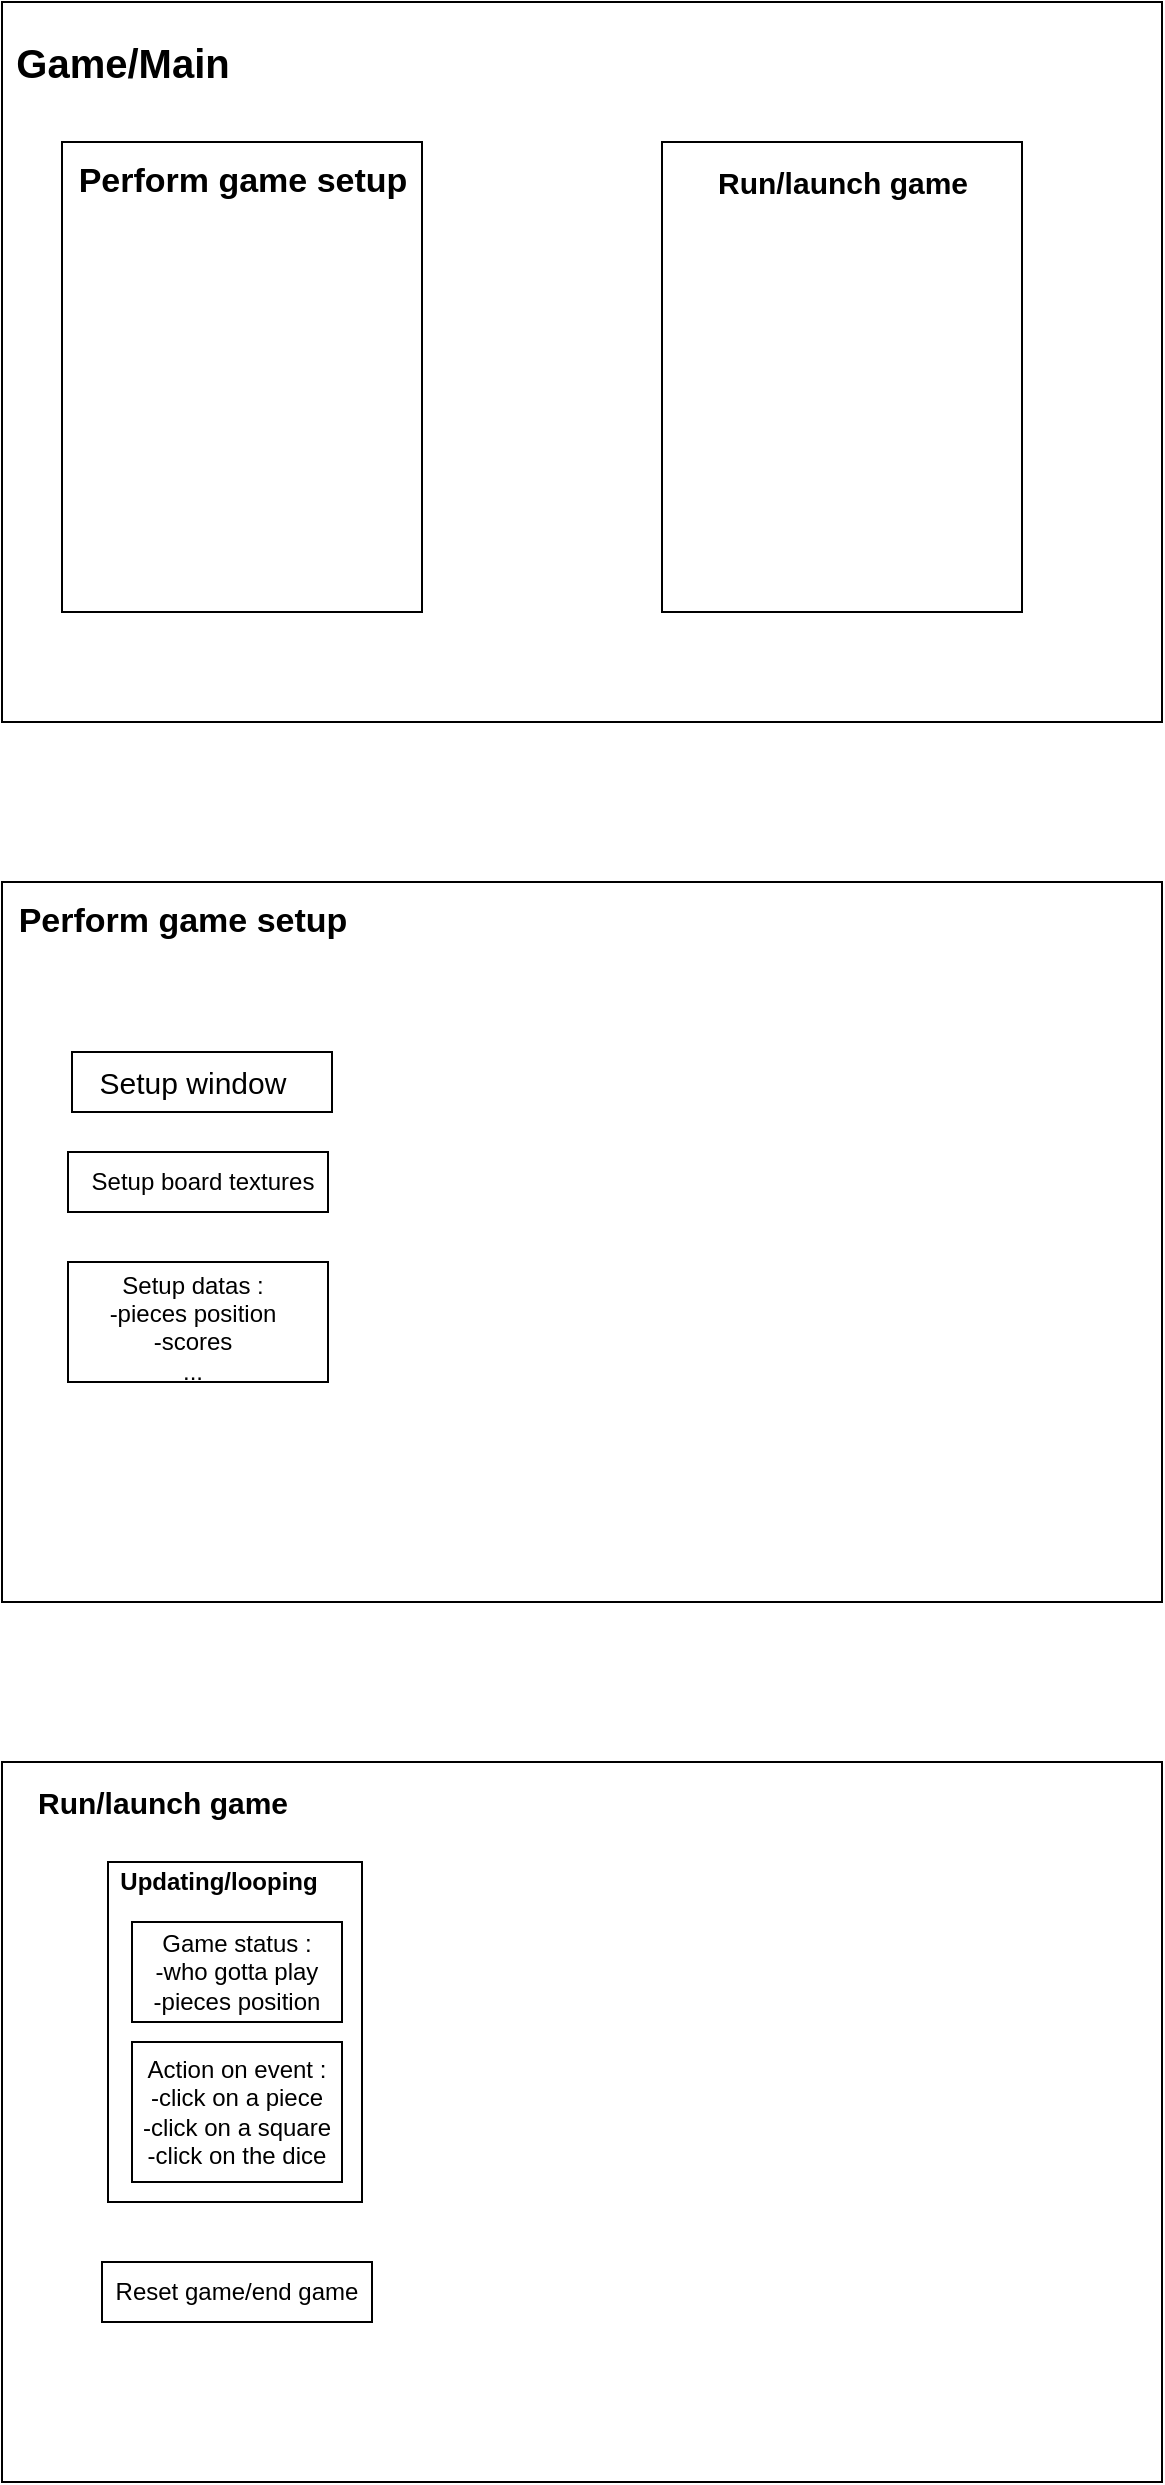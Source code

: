 <mxfile version="14.5.3" type="github">
  <diagram id="2fA6o0RHU7N9C4x3E4le" name="Page-1">
    <mxGraphModel dx="813" dy="415" grid="1" gridSize="10" guides="1" tooltips="1" connect="1" arrows="1" fold="1" page="1" pageScale="1" pageWidth="850" pageHeight="1100" math="0" shadow="0">
      <root>
        <mxCell id="0" />
        <mxCell id="1" parent="0" />
        <mxCell id="H_mQaB0gBT5OgJ4qcJw0-1" value="" style="rounded=0;whiteSpace=wrap;html=1;" parent="1" vertex="1">
          <mxGeometry x="170" y="100" width="580" height="360" as="geometry" />
        </mxCell>
        <mxCell id="H_mQaB0gBT5OgJ4qcJw0-2" value="&lt;font style=&quot;font-size: 20px&quot;&gt;&lt;b&gt;&lt;font style=&quot;font-size: 20px&quot;&gt;Game/Main&lt;/font&gt;&lt;/b&gt;&lt;/font&gt;" style="text;html=1;resizable=0;autosize=1;align=center;verticalAlign=middle;points=[];fillColor=none;strokeColor=none;rounded=0;" parent="1" vertex="1">
          <mxGeometry x="170" y="120" width="120" height="20" as="geometry" />
        </mxCell>
        <mxCell id="H_mQaB0gBT5OgJ4qcJw0-3" value="" style="rounded=0;whiteSpace=wrap;html=1;" parent="1" vertex="1">
          <mxGeometry x="200" y="170" width="180" height="235" as="geometry" />
        </mxCell>
        <mxCell id="H_mQaB0gBT5OgJ4qcJw0-4" value="&lt;font style=&quot;font-size: 17px&quot;&gt;&lt;b&gt;&lt;font style=&quot;font-size: 17px&quot;&gt;Perform game setup&lt;/font&gt;&lt;/b&gt;&lt;/font&gt;" style="text;html=1;resizable=0;autosize=1;align=center;verticalAlign=middle;points=[];fillColor=none;strokeColor=none;rounded=0;" parent="1" vertex="1">
          <mxGeometry x="200" y="180" width="180" height="20" as="geometry" />
        </mxCell>
        <mxCell id="H_mQaB0gBT5OgJ4qcJw0-5" value="" style="rounded=0;whiteSpace=wrap;html=1;" parent="1" vertex="1">
          <mxGeometry x="500" y="170" width="180" height="235" as="geometry" />
        </mxCell>
        <mxCell id="H_mQaB0gBT5OgJ4qcJw0-6" value="&lt;b&gt;&lt;font style=&quot;font-size: 15px&quot;&gt;Run/launch game&lt;/font&gt;&lt;/b&gt;" style="text;html=1;resizable=0;autosize=1;align=center;verticalAlign=middle;points=[];fillColor=none;strokeColor=none;rounded=0;" parent="1" vertex="1">
          <mxGeometry x="520" y="180" width="140" height="20" as="geometry" />
        </mxCell>
        <mxCell id="H_mQaB0gBT5OgJ4qcJw0-8" value="" style="rounded=0;whiteSpace=wrap;html=1;" parent="1" vertex="1">
          <mxGeometry x="170" y="540" width="580" height="360" as="geometry" />
        </mxCell>
        <mxCell id="H_mQaB0gBT5OgJ4qcJw0-9" value="&lt;font style=&quot;font-size: 17px&quot;&gt;&lt;b&gt;&lt;font style=&quot;font-size: 17px&quot;&gt;Perform game setup&lt;/font&gt;&lt;/b&gt;&lt;/font&gt;" style="text;html=1;resizable=0;autosize=1;align=center;verticalAlign=middle;points=[];fillColor=none;strokeColor=none;rounded=0;" parent="1" vertex="1">
          <mxGeometry x="170" y="550" width="180" height="20" as="geometry" />
        </mxCell>
        <mxCell id="H_mQaB0gBT5OgJ4qcJw0-10" value="" style="rounded=0;whiteSpace=wrap;html=1;" parent="1" vertex="1">
          <mxGeometry x="170" y="980" width="580" height="360" as="geometry" />
        </mxCell>
        <mxCell id="H_mQaB0gBT5OgJ4qcJw0-11" value="&lt;b&gt;&lt;font style=&quot;font-size: 15px&quot;&gt;Run/launch game&lt;/font&gt;&lt;/b&gt;" style="text;html=1;resizable=0;autosize=1;align=center;verticalAlign=middle;points=[];fillColor=none;strokeColor=none;rounded=0;" parent="1" vertex="1">
          <mxGeometry x="180" y="990" width="140" height="20" as="geometry" />
        </mxCell>
        <mxCell id="H_mQaB0gBT5OgJ4qcJw0-12" value="" style="rounded=0;whiteSpace=wrap;html=1;" parent="1" vertex="1">
          <mxGeometry x="205" y="625" width="130" height="30" as="geometry" />
        </mxCell>
        <mxCell id="H_mQaB0gBT5OgJ4qcJw0-13" value="&lt;font style=&quot;font-size: 15px&quot;&gt;&lt;font style=&quot;font-size: 15px&quot;&gt;Setup window&lt;/font&gt;&lt;/font&gt;" style="text;html=1;resizable=0;autosize=1;align=center;verticalAlign=middle;points=[];fillColor=none;strokeColor=none;rounded=0;" parent="1" vertex="1">
          <mxGeometry x="210" y="630" width="110" height="20" as="geometry" />
        </mxCell>
        <mxCell id="H_mQaB0gBT5OgJ4qcJw0-14" value="" style="rounded=0;whiteSpace=wrap;html=1;" parent="1" vertex="1">
          <mxGeometry x="203" y="675" width="130" height="30" as="geometry" />
        </mxCell>
        <mxCell id="H_mQaB0gBT5OgJ4qcJw0-15" value="&lt;font style=&quot;font-size: 12px&quot;&gt;&lt;font style=&quot;font-size: 12px&quot;&gt;&lt;font style=&quot;font-size: 12px&quot;&gt;Setup board textures&lt;/font&gt;&lt;br&gt;&lt;/font&gt;&lt;/font&gt;" style="text;html=1;resizable=0;autosize=1;align=center;verticalAlign=middle;points=[];fillColor=none;strokeColor=none;rounded=0;" parent="1" vertex="1">
          <mxGeometry x="205" y="680" width="130" height="20" as="geometry" />
        </mxCell>
        <mxCell id="H_mQaB0gBT5OgJ4qcJw0-26" value="Reset game/end game" style="rounded=0;whiteSpace=wrap;html=1;" parent="1" vertex="1">
          <mxGeometry x="220" y="1230" width="135" height="30" as="geometry" />
        </mxCell>
        <mxCell id="Yq2IBy3ui0Q49Io5UnNa-5" value="" style="rounded=0;whiteSpace=wrap;html=1;" vertex="1" parent="1">
          <mxGeometry x="223" y="1030" width="127" height="170" as="geometry" />
        </mxCell>
        <mxCell id="Yq2IBy3ui0Q49Io5UnNa-6" value="&lt;b&gt;Updating/looping&lt;/b&gt;" style="text;html=1;resizable=0;autosize=1;align=center;verticalAlign=middle;points=[];fillColor=none;strokeColor=none;rounded=0;" vertex="1" parent="1">
          <mxGeometry x="223" y="1030" width="110" height="20" as="geometry" />
        </mxCell>
        <mxCell id="Yq2IBy3ui0Q49Io5UnNa-7" value="&lt;div&gt;Game status :&lt;/div&gt;&lt;div&gt;-who gotta play&lt;/div&gt;&lt;div&gt;-pieces position&lt;br&gt;&lt;/div&gt;" style="rounded=0;whiteSpace=wrap;html=1;" vertex="1" parent="1">
          <mxGeometry x="235" y="1060" width="105" height="50" as="geometry" />
        </mxCell>
        <mxCell id="Yq2IBy3ui0Q49Io5UnNa-8" value="&lt;div&gt;Action on event :&lt;/div&gt;&lt;div&gt;-click on a piece&lt;/div&gt;&lt;div&gt;-click on a square&lt;/div&gt;&lt;div&gt;-click on the dice&lt;br&gt;&lt;/div&gt;" style="rounded=0;whiteSpace=wrap;html=1;" vertex="1" parent="1">
          <mxGeometry x="235" y="1120" width="105" height="70" as="geometry" />
        </mxCell>
        <mxCell id="Yq2IBy3ui0Q49Io5UnNa-10" value="" style="rounded=0;whiteSpace=wrap;html=1;" vertex="1" parent="1">
          <mxGeometry x="203" y="730" width="130" height="60" as="geometry" />
        </mxCell>
        <mxCell id="Yq2IBy3ui0Q49Io5UnNa-11" value="&lt;div&gt;&lt;font style=&quot;font-size: 12px&quot;&gt;Setup datas :&lt;/font&gt;&lt;/div&gt;&lt;div&gt;&lt;font style=&quot;font-size: 12px&quot;&gt;-pieces position&lt;br&gt;&lt;/font&gt;&lt;/div&gt;&lt;div&gt;&lt;font style=&quot;font-size: 12px&quot;&gt;-scores&lt;/font&gt;&lt;/div&gt;&lt;div&gt;&lt;font style=&quot;font-size: 12px&quot;&gt;...&lt;br&gt;&lt;/font&gt;&lt;/div&gt;&lt;div&gt;&lt;font style=&quot;font-size: 12px&quot;&gt;&lt;br&gt;&lt;/font&gt;&lt;/div&gt;" style="text;html=1;resizable=0;autosize=1;align=center;verticalAlign=middle;points=[];fillColor=none;strokeColor=none;rounded=0;" vertex="1" parent="1">
          <mxGeometry x="215" y="730" width="100" height="80" as="geometry" />
        </mxCell>
      </root>
    </mxGraphModel>
  </diagram>
</mxfile>
